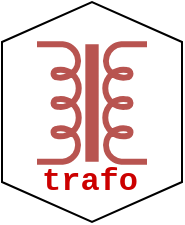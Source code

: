 <mxfile version="20.8.10" type="device"><diagram name="Page-1" id="GwSy-Tx1eHqkLbix6dKl"><mxGraphModel dx="675" dy="394" grid="1" gridSize="10" guides="1" tooltips="1" connect="1" arrows="1" fold="1" page="1" pageScale="1" pageWidth="690" pageHeight="980" math="0" shadow="0"><root><mxCell id="0"/><mxCell id="1" parent="0"/><mxCell id="V9NVG0GhElSRsZ_8JH3y-2" value="" style="shape=hexagon;perimeter=hexagonPerimeter2;whiteSpace=wrap;html=1;fixedSize=1;rotation=90;" vertex="1" parent="1"><mxGeometry x="195" y="295" width="110" height="90" as="geometry"/></mxCell><mxCell id="V9NVG0GhElSRsZ_8JH3y-1" value="" style="pointerEvents=1;verticalLabelPosition=bottom;shadow=0;dashed=0;align=center;html=1;verticalAlign=top;shape=mxgraph.electrical.inductors.transformer_2;rotation=90;fillColor=#f8cecc;strokeColor=#b85450;strokeWidth=3;aspect=fixed;" vertex="1" parent="1"><mxGeometry x="220.68" y="308" width="58.65" height="55" as="geometry"/></mxCell><mxCell id="V9NVG0GhElSRsZ_8JH3y-3" value="trafo" style="text;html=1;strokeColor=none;fillColor=none;align=center;verticalAlign=middle;whiteSpace=wrap;rounded=0;fontFamily=Courier New;fontStyle=1;fontSize=16;fontColor=#CC0000;" vertex="1" parent="1"><mxGeometry x="219.33" y="360" width="60" height="30" as="geometry"/></mxCell></root></mxGraphModel></diagram></mxfile>